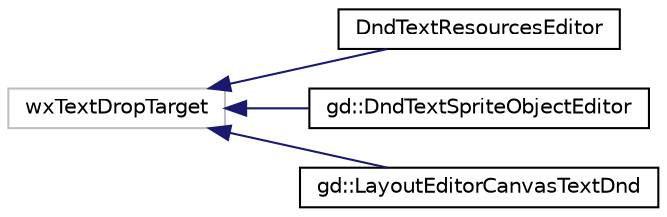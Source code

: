 digraph "Graphical Class Hierarchy"
{
  edge [fontname="Helvetica",fontsize="10",labelfontname="Helvetica",labelfontsize="10"];
  node [fontname="Helvetica",fontsize="10",shape=record];
  rankdir="LR";
  Node1 [label="wxTextDropTarget",height=0.2,width=0.4,color="grey75", fillcolor="white", style="filled"];
  Node1 -> Node2 [dir="back",color="midnightblue",fontsize="10",style="solid",fontname="Helvetica"];
  Node2 [label="DndTextResourcesEditor",height=0.2,width=0.4,color="black", fillcolor="white", style="filled",URL="$class_dnd_text_resources_editor.html",tooltip="Tool class used by ResourcesEditor to enable inserting resources using drag&#39;n&#39;drop. "];
  Node1 -> Node3 [dir="back",color="midnightblue",fontsize="10",style="solid",fontname="Helvetica"];
  Node3 [label="gd::DndTextSpriteObjectEditor",height=0.2,width=0.4,color="black", fillcolor="white", style="filled",URL="$classgd_1_1_dnd_text_sprite_object_editor.html",tooltip="Tool class used by SpriteObjectEditor to enable inserting images using drag&#39;n&#39;drop. "];
  Node1 -> Node4 [dir="back",color="midnightblue",fontsize="10",style="solid",fontname="Helvetica"];
  Node4 [label="gd::LayoutEditorCanvasTextDnd",height=0.2,width=0.4,color="black", fillcolor="white", style="filled",URL="$classgd_1_1_layout_editor_canvas_text_dnd.html",tooltip="Tool class used by LayoutEditorCanvas to enable inserting object using drag&#39;n&#39;drop. "];
}
